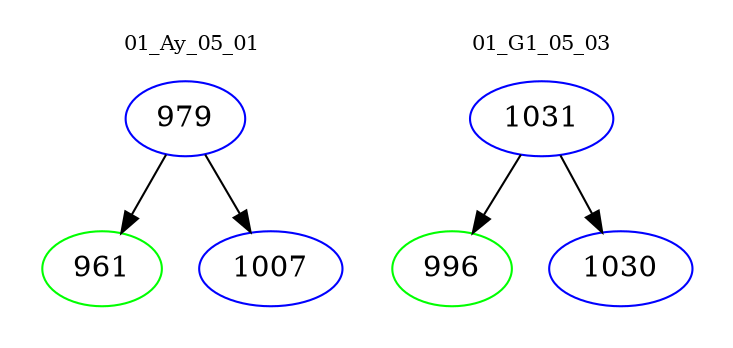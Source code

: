 digraph{
subgraph cluster_0 {
color = white
label = "01_Ay_05_01";
fontsize=10;
T0_979 [label="979", color="blue"]
T0_979 -> T0_961 [color="black"]
T0_961 [label="961", color="green"]
T0_979 -> T0_1007 [color="black"]
T0_1007 [label="1007", color="blue"]
}
subgraph cluster_1 {
color = white
label = "01_G1_05_03";
fontsize=10;
T1_1031 [label="1031", color="blue"]
T1_1031 -> T1_996 [color="black"]
T1_996 [label="996", color="green"]
T1_1031 -> T1_1030 [color="black"]
T1_1030 [label="1030", color="blue"]
}
}
